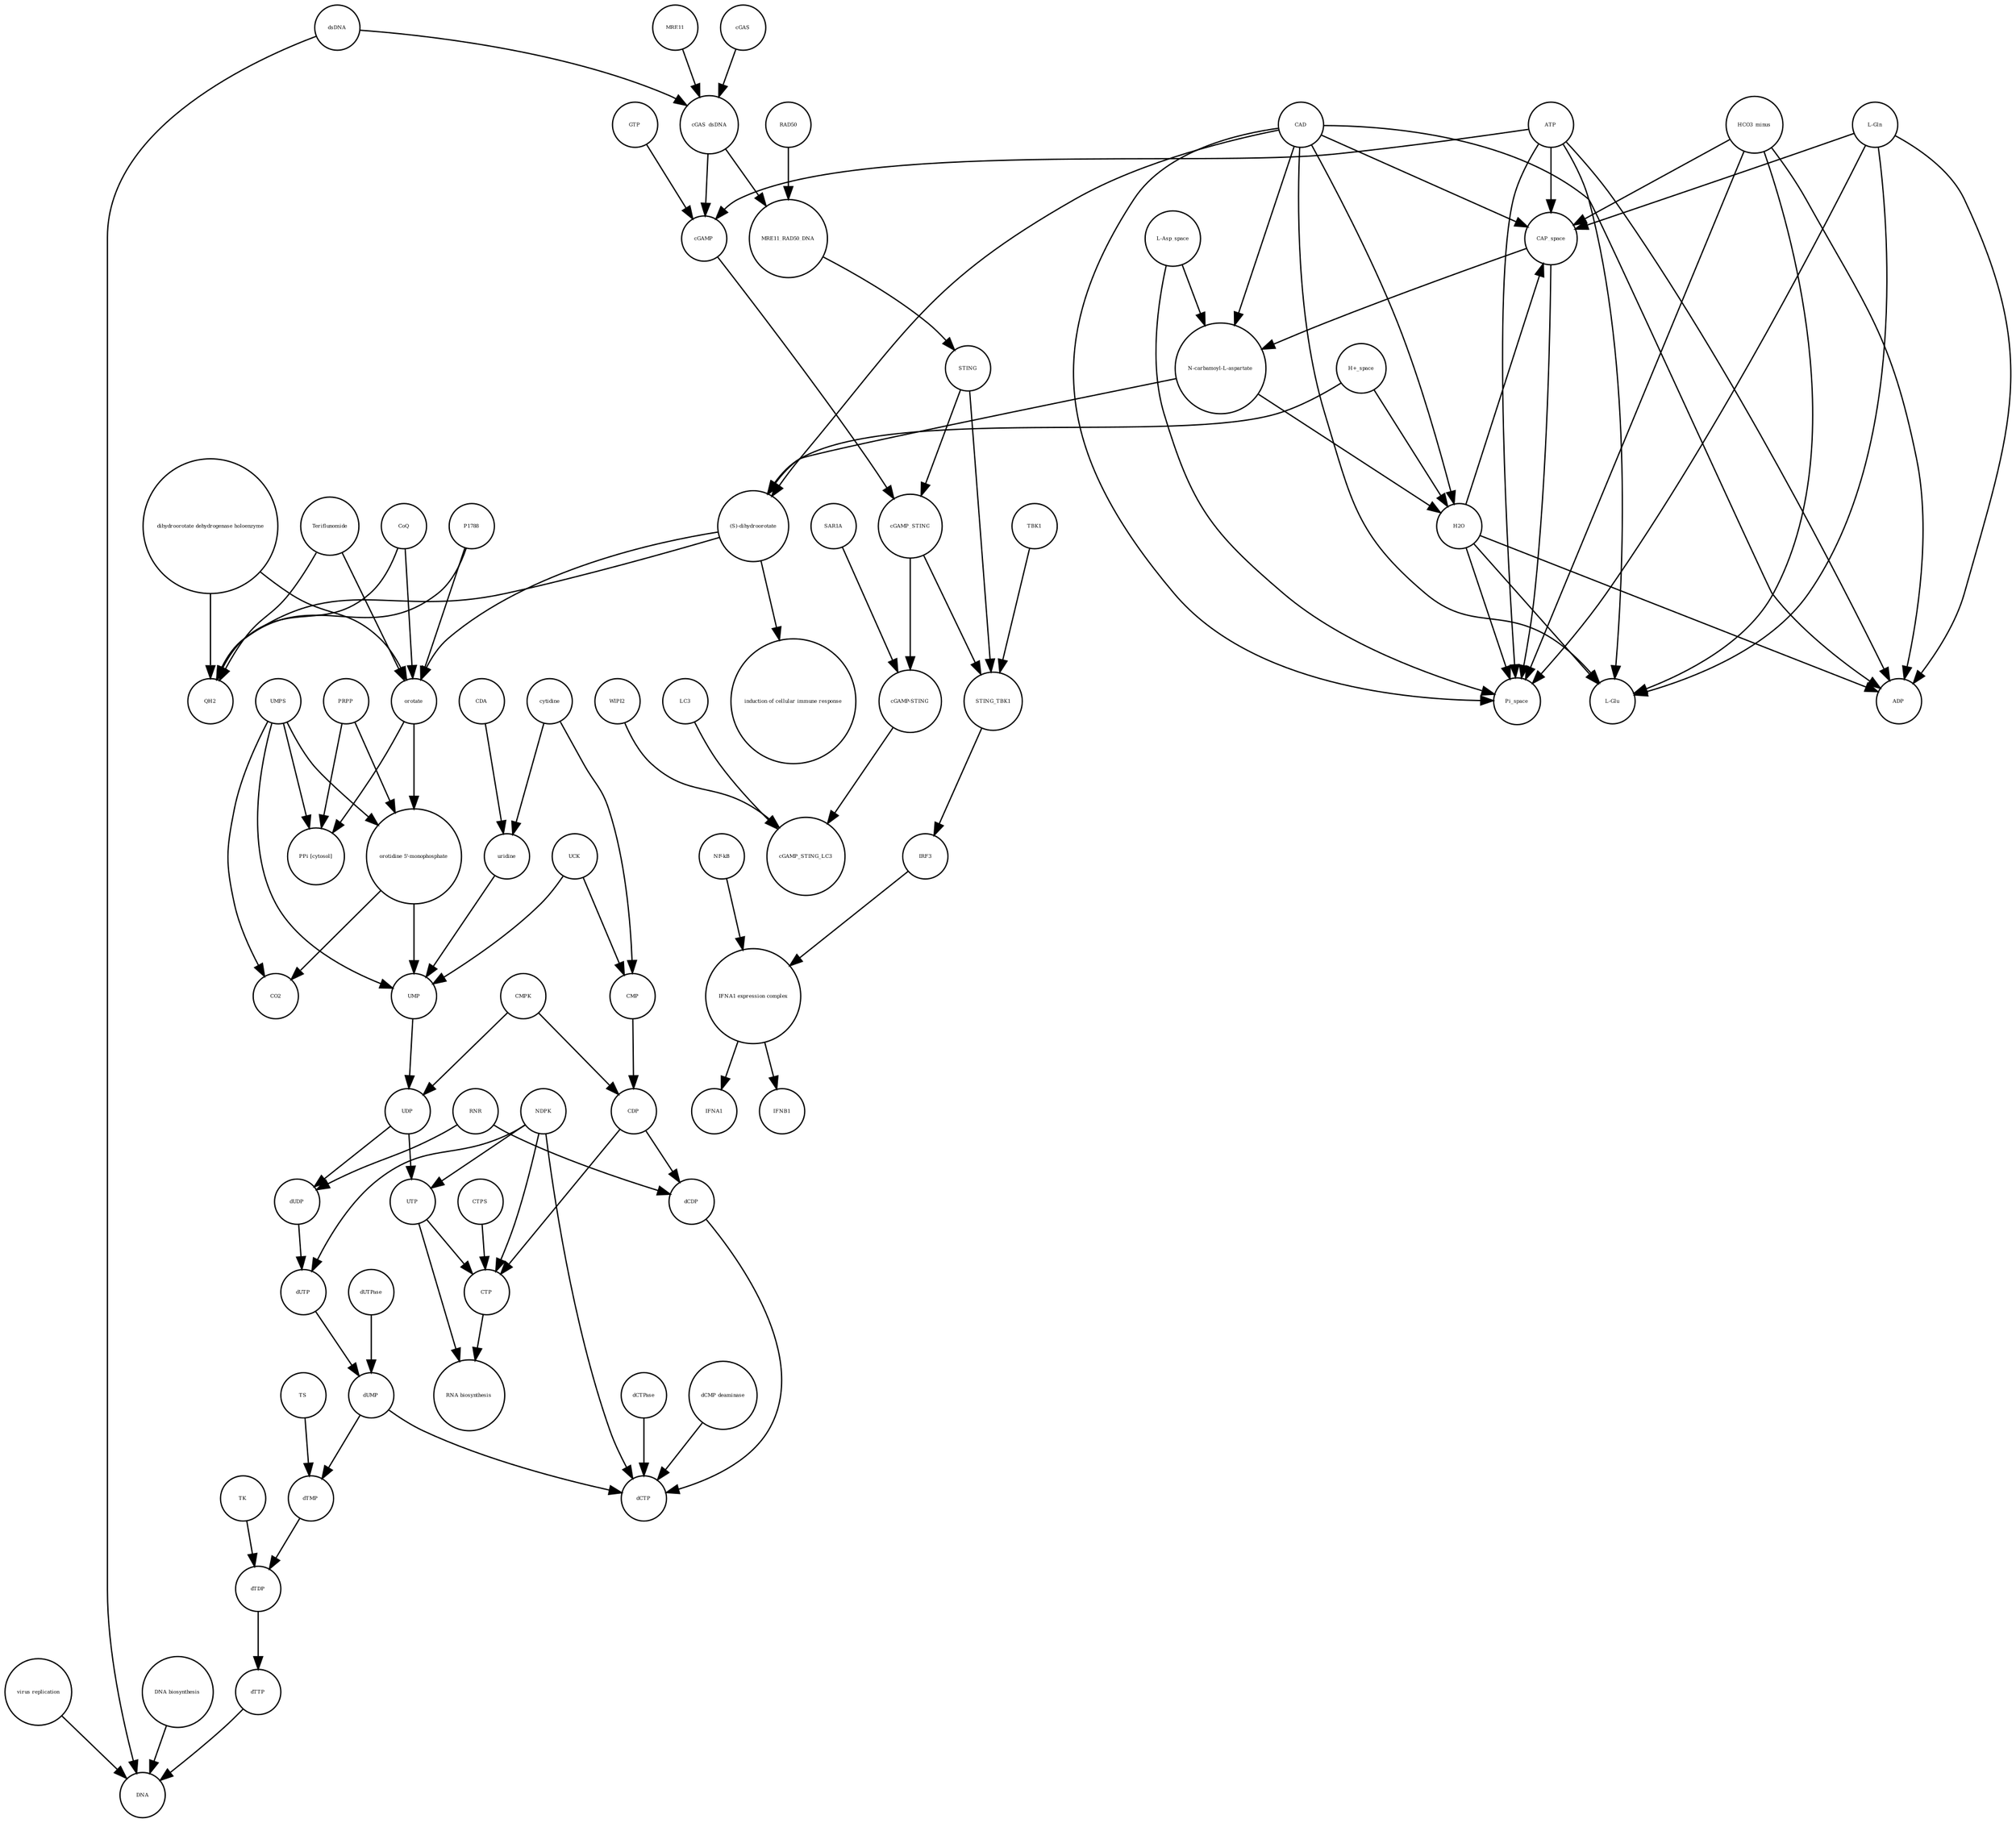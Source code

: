 strict digraph  {
UTP [annotation="", bipartite=0, cls="simple chemical", fontsize=4, label=UTP, shape=circle];
"RNA biosynthesis" [annotation="urn_miriam_obo.go_GO%3A0032774", bipartite=0, cls=phenotype, fontsize=4, label="RNA biosynthesis", shape=circle];
CTP [annotation="", bipartite=0, cls="simple chemical", fontsize=4, label=CTP, shape=circle];
"(S)-dihydroorotate" [annotation="", bipartite=0, cls="simple chemical", fontsize=4, label="(S)-dihydroorotate", shape=circle];
"induction of cellular immune response" [annotation="", bipartite=0, cls=phenotype, fontsize=4, label="induction of cellular immune response", shape=circle];
dUMP [annotation="", bipartite=0, cls="simple chemical", fontsize=4, label=dUMP, shape=circle];
dUTPase [annotation="", bipartite=0, cls=macromolecule, fontsize=4, label=dUTPase, shape=circle];
NDPK [annotation="", bipartite=0, cls=macromolecule, fontsize=4, label=NDPK, shape=circle];
TK [annotation="", bipartite=0, cls=macromolecule, fontsize=4, label=TK, shape=circle];
"dihydroorotate dehydrogenase holoenzyme" [annotation="", bipartite=0, cls="simple chemical", fontsize=4, label="dihydroorotate dehydrogenase holoenzyme", shape=circle];
"N-carbamoyl-L-aspartate" [annotation="", bipartite=0, cls="simple chemical", fontsize=4, label="N-carbamoyl-L-aspartate", shape=circle];
CMP [annotation="", bipartite=0, cls="simple chemical", fontsize=4, label=CMP, shape=circle];
dUTP [annotation="", bipartite=0, cls="simple chemical", fontsize=4, label=dUTP, shape=circle];
MRE11_RAD50_DNA [annotation="", bipartite=0, cls=complex, fontsize=4, label=MRE11_RAD50_DNA, shape=circle];
QH2 [annotation="", bipartite=0, cls="simple chemical", fontsize=4, label=QH2, shape=circle];
CDA [annotation="", bipartite=0, cls=macromolecule, fontsize=4, label=CDA, shape=circle];
"PPi [cytosol]" [annotation="", bipartite=0, cls="simple chemical", fontsize=4, label="PPi [cytosol]", shape=circle];
"virus replication" [annotation="", bipartite=0, cls=phenotype, fontsize=4, label="virus replication", shape=circle];
orotate [annotation="", bipartite=0, cls="simple chemical", fontsize=4, label=orotate, shape=circle];
dTMP [annotation="", bipartite=0, cls="simple chemical", fontsize=4, label=dTMP, shape=circle];
Teriflunomide [annotation="", bipartite=0, cls="simple chemical", fontsize=4, label=Teriflunomide, shape=circle];
CAP_space [annotation="", bipartite=0, cls="simple chemical", fontsize=4, label=CAP_space, shape=circle];
UDP [annotation="", bipartite=0, cls="simple chemical", fontsize=4, label=UDP, shape=circle];
IFNA1 [annotation="", bipartite=0, cls="nucleic acid feature", fontsize=4, label=IFNA1, shape=circle];
"L-Gln" [annotation="", bipartite=0, cls="simple chemical", fontsize=4, label="L-Gln", shape=circle];
STING [annotation="", bipartite=0, cls="macromolecule multimer", fontsize=4, label=STING, shape=circle];
dCTPase [annotation="", bipartite=0, cls=macromolecule, fontsize=4, label=dCTPase, shape=circle];
H2O [annotation="", bipartite=0, cls="simple chemical", fontsize=4, label=H2O, shape=circle];
RNR [annotation="", bipartite=0, cls=macromolecule, fontsize=4, label=RNR, shape=circle];
"NF-kB" [annotation="", bipartite=0, cls=complex, fontsize=4, label="NF-kB", shape=circle];
STING_TBK1 [annotation="", bipartite=0, cls=complex, fontsize=4, label=STING_TBK1, shape=circle];
IFNB1 [annotation="", bipartite=0, cls="nucleic acid feature", fontsize=4, label=IFNB1, shape=circle];
LC3 [annotation="", bipartite=0, cls=macromolecule, fontsize=4, label=LC3, shape=circle];
UCK [annotation="", bipartite=0, cls=macromolecule, fontsize=4, label=UCK, shape=circle];
WIPI2 [annotation="", bipartite=0, cls=macromolecule, fontsize=4, label=WIPI2, shape=circle];
HCO3_minus [annotation="", bipartite=0, cls="simple chemical", fontsize=4, label=HCO3_minus, shape=circle];
UMP [annotation="", bipartite=0, cls="simple chemical", fontsize=4, label=UMP, shape=circle];
"orotidine 5'-monophosphate" [annotation="", bipartite=0, cls="simple chemical", fontsize=4, label="orotidine 5'-monophosphate", shape=circle];
MRE11 [annotation="", bipartite=0, cls="macromolecule multimer", fontsize=4, label=MRE11, shape=circle];
CDP [annotation="", bipartite=0, cls="simple chemical", fontsize=4, label=CDP, shape=circle];
TBK1 [annotation="", bipartite=0, cls=macromolecule, fontsize=4, label=TBK1, shape=circle];
cytidine [annotation="", bipartite=0, cls="simple chemical", fontsize=4, label=cytidine, shape=circle];
DNA [annotation="", bipartite=0, cls="nucleic acid feature", fontsize=4, label=DNA, shape=circle];
Pi_space [annotation="", bipartite=0, cls="simple chemical", fontsize=4, label=Pi_space, shape=circle];
ATP [annotation="", bipartite=0, cls="simple chemical", fontsize=4, label=ATP, shape=circle];
dTDP [annotation="", bipartite=0, cls="simple chemical", fontsize=4, label=dTDP, shape=circle];
ADP [annotation="", bipartite=0, cls="simple chemical", fontsize=4, label=ADP, shape=circle];
dsDNA [annotation="", bipartite=0, cls="simple chemical", fontsize=4, label=dsDNA, shape=circle];
dUDP [annotation="", bipartite=0, cls="simple chemical", fontsize=4, label=dUDP, shape=circle];
IRF3 [annotation="", bipartite=0, cls="macromolecule multimer", fontsize=4, label=IRF3, shape=circle];
"dCMP deaminase" [annotation="", bipartite=0, cls=macromolecule, fontsize=4, label="dCMP deaminase", shape=circle];
cGAMP_STING [annotation="", bipartite=0, cls=complex, fontsize=4, label=cGAMP_STING, shape=circle];
"L-Glu" [annotation="", bipartite=0, cls="simple chemical", fontsize=4, label="L-Glu", shape=circle];
CAD [annotation="", bipartite=0, cls=macromolecule, fontsize=4, label=CAD, shape=circle];
dCTP [annotation="", bipartite=0, cls="simple chemical", fontsize=4, label=dCTP, shape=circle];
"IFNA1 expression complex" [annotation="", bipartite=0, cls=complex, fontsize=4, label="IFNA1 expression complex", shape=circle];
"cGAMP-STING" [annotation="", bipartite=0, cls=complex, fontsize=4, label="cGAMP-STING", shape=circle];
RAD50 [annotation="", bipartite=0, cls="macromolecule multimer", fontsize=4, label=RAD50, shape=circle];
PRPP [annotation="", bipartite=0, cls="simple chemical", fontsize=4, label=PRPP, shape=circle];
CTPS [annotation="", bipartite=0, cls=macromolecule, fontsize=4, label=CTPS, shape=circle];
cGAS [annotation="", bipartite=0, cls=macromolecule, fontsize=4, label=cGAS, shape=circle];
SAR1A [annotation="", bipartite=0, cls=macromolecule, fontsize=4, label=SAR1A, shape=circle];
CoQ [annotation="", bipartite=0, cls="simple chemical", fontsize=4, label=CoQ, shape=circle];
CO2 [annotation="", bipartite=0, cls="simple chemical", fontsize=4, label=CO2, shape=circle];
dCDP [annotation="", bipartite=0, cls="simple chemical", fontsize=4, label=dCDP, shape=circle];
cGAMP [annotation="", bipartite=0, cls="simple chemical", fontsize=4, label=cGAMP, shape=circle];
UMPS [annotation="", bipartite=0, cls="macromolecule multimer", fontsize=4, label=UMPS, shape=circle];
"DNA biosynthesis" [annotation="urn_miriam_obo.go_GO%3A0071897", bipartite=0, cls=phenotype, fontsize=4, label="DNA biosynthesis", shape=circle];
"H+_space" [annotation="", bipartite=0, cls="simple chemical", fontsize=4, label="H+_space", shape=circle];
"L-Asp_space" [annotation="", bipartite=0, cls="simple chemical", fontsize=4, label="L-Asp_space", shape=circle];
CMPK [annotation="", bipartite=0, cls=macromolecule, fontsize=4, label=CMPK, shape=circle];
cGAS_dsDNA [annotation="", bipartite=0, cls=complex, fontsize=4, label=cGAS_dsDNA, shape=circle];
P1788 [annotation="", bipartite=0, cls="simple chemical", fontsize=4, label=P1788, shape=circle];
dTTP [annotation="", bipartite=0, cls="simple chemical", fontsize=4, label=dTTP, shape=circle];
uridine [annotation="", bipartite=0, cls="simple chemical", fontsize=4, label=uridine, shape=circle];
cGAMP_STING_LC3 [annotation="", bipartite=0, cls=complex, fontsize=4, label=cGAMP_STING_LC3, shape=circle];
GTP [annotation="", bipartite=0, cls="simple chemical", fontsize=4, label=GTP, shape=circle];
TS [annotation="", bipartite=0, cls=macromolecule, fontsize=4, label=TS, shape=circle];
UTP -> "RNA biosynthesis"  [annotation="", interaction_type="necessary stimulation"];
UTP -> CTP  [annotation="", interaction_type=production];
CTP -> "RNA biosynthesis"  [annotation="", interaction_type="necessary stimulation"];
"(S)-dihydroorotate" -> "induction of cellular immune response"  [annotation="", interaction_type="necessary stimulation"];
"(S)-dihydroorotate" -> QH2  [annotation="", interaction_type=production];
"(S)-dihydroorotate" -> orotate  [annotation="", interaction_type=production];
dUMP -> dTMP  [annotation="", interaction_type=production];
dUMP -> dCTP  [annotation="", interaction_type=production];
dUTPase -> dUMP  [annotation="", interaction_type=catalysis];
NDPK -> dCTP  [annotation="", interaction_type=catalysis];
NDPK -> CTP  [annotation="", interaction_type=catalysis];
NDPK -> dUTP  [annotation="", interaction_type=catalysis];
NDPK -> UTP  [annotation="", interaction_type=catalysis];
TK -> dTDP  [annotation="", interaction_type=catalysis];
"dihydroorotate dehydrogenase holoenzyme" -> QH2  [annotation=urn_miriam_reactome_REACT_1698, interaction_type=catalysis];
"dihydroorotate dehydrogenase holoenzyme" -> orotate  [annotation=urn_miriam_reactome_REACT_1698, interaction_type=catalysis];
"N-carbamoyl-L-aspartate" -> "(S)-dihydroorotate"  [annotation="", interaction_type=production];
"N-carbamoyl-L-aspartate" -> H2O  [annotation="", interaction_type=production];
CMP -> CDP  [annotation="", interaction_type=production];
dUTP -> dUMP  [annotation="", interaction_type=production];
MRE11_RAD50_DNA -> STING  [annotation="", interaction_type=catalysis];
CDA -> uridine  [annotation="", interaction_type=catalysis];
"virus replication" -> DNA  [annotation="", interaction_type=inhibition];
orotate -> "orotidine 5'-monophosphate"  [annotation="", interaction_type=production];
orotate -> "PPi [cytosol]"  [annotation="", interaction_type=production];
dTMP -> dTDP  [annotation="", interaction_type=production];
Teriflunomide -> QH2  [annotation=urn_miriam_reactome_REACT_1698, interaction_type=inhibition];
Teriflunomide -> orotate  [annotation=urn_miriam_reactome_REACT_1698, interaction_type=inhibition];
CAP_space -> Pi_space  [annotation="", interaction_type=production];
CAP_space -> "N-carbamoyl-L-aspartate"  [annotation="", interaction_type=production];
UDP -> dUDP  [annotation="", interaction_type=production];
UDP -> UTP  [annotation="", interaction_type=production];
"L-Gln" -> ADP  [annotation="", interaction_type=production];
"L-Gln" -> CAP_space  [annotation="", interaction_type=production];
"L-Gln" -> Pi_space  [annotation="", interaction_type=production];
"L-Gln" -> "L-Glu"  [annotation="", interaction_type=production];
STING -> STING_TBK1  [annotation="", interaction_type=production];
STING -> cGAMP_STING  [annotation="", interaction_type=production];
dCTPase -> dCTP  [annotation="", interaction_type=catalysis];
H2O -> ADP  [annotation="", interaction_type=production];
H2O -> CAP_space  [annotation="", interaction_type=production];
H2O -> Pi_space  [annotation="", interaction_type=production];
H2O -> "L-Glu"  [annotation="", interaction_type=production];
RNR -> dUDP  [annotation="", interaction_type=catalysis];
RNR -> dCDP  [annotation="", interaction_type=catalysis];
"NF-kB" -> "IFNA1 expression complex"  [annotation="", interaction_type=production];
STING_TBK1 -> IRF3  [annotation="", interaction_type=catalysis];
LC3 -> cGAMP_STING_LC3  [annotation="", interaction_type=production];
UCK -> CMP  [annotation="", interaction_type=catalysis];
UCK -> UMP  [annotation="", interaction_type=catalysis];
WIPI2 -> cGAMP_STING_LC3  [annotation="", interaction_type=catalysis];
HCO3_minus -> ADP  [annotation="", interaction_type=production];
HCO3_minus -> CAP_space  [annotation="", interaction_type=production];
HCO3_minus -> Pi_space  [annotation="", interaction_type=production];
HCO3_minus -> "L-Glu"  [annotation="", interaction_type=production];
UMP -> UDP  [annotation="", interaction_type=production];
"orotidine 5'-monophosphate" -> CO2  [annotation="", interaction_type=production];
"orotidine 5'-monophosphate" -> UMP  [annotation="", interaction_type=production];
MRE11 -> cGAS_dsDNA  [annotation="", interaction_type=production];
CDP -> CTP  [annotation="", interaction_type=production];
CDP -> dCDP  [annotation="", interaction_type=production];
TBK1 -> STING_TBK1  [annotation="", interaction_type=production];
cytidine -> CMP  [annotation="", interaction_type=production];
cytidine -> uridine  [annotation="", interaction_type=production];
ATP -> cGAMP  [annotation="", interaction_type=production];
ATP -> "L-Glu"  [annotation="", interaction_type=production];
ATP -> CAP_space  [annotation="", interaction_type=production];
ATP -> Pi_space  [annotation="", interaction_type=production];
ATP -> ADP  [annotation="", interaction_type=production];
dTDP -> dTTP  [annotation="", interaction_type=production];
dsDNA -> cGAS_dsDNA  [annotation="", interaction_type=production];
dsDNA -> DNA  [annotation="", interaction_type=production];
dUDP -> dUTP  [annotation="", interaction_type=production];
IRF3 -> "IFNA1 expression complex"  [annotation="", interaction_type=production];
"dCMP deaminase" -> dCTP  [annotation="", interaction_type=catalysis];
cGAMP_STING -> STING_TBK1  [annotation="", interaction_type=production];
cGAMP_STING -> "cGAMP-STING"  [annotation="", interaction_type=production];
CAD -> "N-carbamoyl-L-aspartate"  [annotation=urn_miriam_reactome_REACT_1698, interaction_type=catalysis];
CAD -> Pi_space  [annotation=urn_miriam_reactome_REACT_1698, interaction_type=catalysis];
CAD -> "L-Glu"  [annotation=urn_miriam_reactome_REACT_1698, interaction_type=catalysis];
CAD -> CAP_space  [annotation=urn_miriam_reactome_REACT_1698, interaction_type=catalysis];
CAD -> ADP  [annotation=urn_miriam_reactome_REACT_1698, interaction_type=catalysis];
CAD -> "(S)-dihydroorotate"  [annotation=urn_miriam_reactome_REACT_1698, interaction_type=catalysis];
CAD -> H2O  [annotation=urn_miriam_reactome_REACT_1698, interaction_type=catalysis];
"IFNA1 expression complex" -> IFNA1  [annotation="", interaction_type=stimulation];
"IFNA1 expression complex" -> IFNB1  [annotation="", interaction_type=stimulation];
"cGAMP-STING" -> cGAMP_STING_LC3  [annotation="", interaction_type=production];
RAD50 -> MRE11_RAD50_DNA  [annotation="", interaction_type=production];
PRPP -> "orotidine 5'-monophosphate"  [annotation="", interaction_type=production];
PRPP -> "PPi [cytosol]"  [annotation="", interaction_type=production];
CTPS -> CTP  [annotation="", interaction_type=catalysis];
cGAS -> cGAS_dsDNA  [annotation="", interaction_type=production];
SAR1A -> "cGAMP-STING"  [annotation="", interaction_type=catalysis];
CoQ -> QH2  [annotation="", interaction_type=production];
CoQ -> orotate  [annotation="", interaction_type=production];
dCDP -> dCTP  [annotation="", interaction_type=production];
cGAMP -> cGAMP_STING  [annotation="", interaction_type=production];
UMPS -> "orotidine 5'-monophosphate"  [annotation=urn_miriam_reactome_REACT_1698, interaction_type=catalysis];
UMPS -> "PPi [cytosol]"  [annotation=urn_miriam_reactome_REACT_1698, interaction_type=catalysis];
UMPS -> CO2  [annotation=urn_miriam_reactome_REACT_1698, interaction_type=catalysis];
UMPS -> UMP  [annotation=urn_miriam_reactome_REACT_1698, interaction_type=catalysis];
"DNA biosynthesis" -> DNA  [annotation="", interaction_type=catalysis];
"H+_space" -> "(S)-dihydroorotate"  [annotation="", interaction_type=production];
"H+_space" -> H2O  [annotation="", interaction_type=production];
"L-Asp_space" -> Pi_space  [annotation="", interaction_type=production];
"L-Asp_space" -> "N-carbamoyl-L-aspartate"  [annotation="", interaction_type=production];
CMPK -> UDP  [annotation="", interaction_type=catalysis];
CMPK -> CDP  [annotation="", interaction_type=catalysis];
cGAS_dsDNA -> cGAMP  [annotation="", interaction_type=catalysis];
cGAS_dsDNA -> MRE11_RAD50_DNA  [annotation="", interaction_type=production];
P1788 -> QH2  [annotation=urn_miriam_reactome_REACT_1698, interaction_type=inhibition];
P1788 -> orotate  [annotation=urn_miriam_reactome_REACT_1698, interaction_type=inhibition];
dTTP -> DNA  [annotation="", interaction_type=production];
uridine -> UMP  [annotation="", interaction_type=production];
GTP -> cGAMP  [annotation="", interaction_type=production];
TS -> dTMP  [annotation="", interaction_type=catalysis];
}
